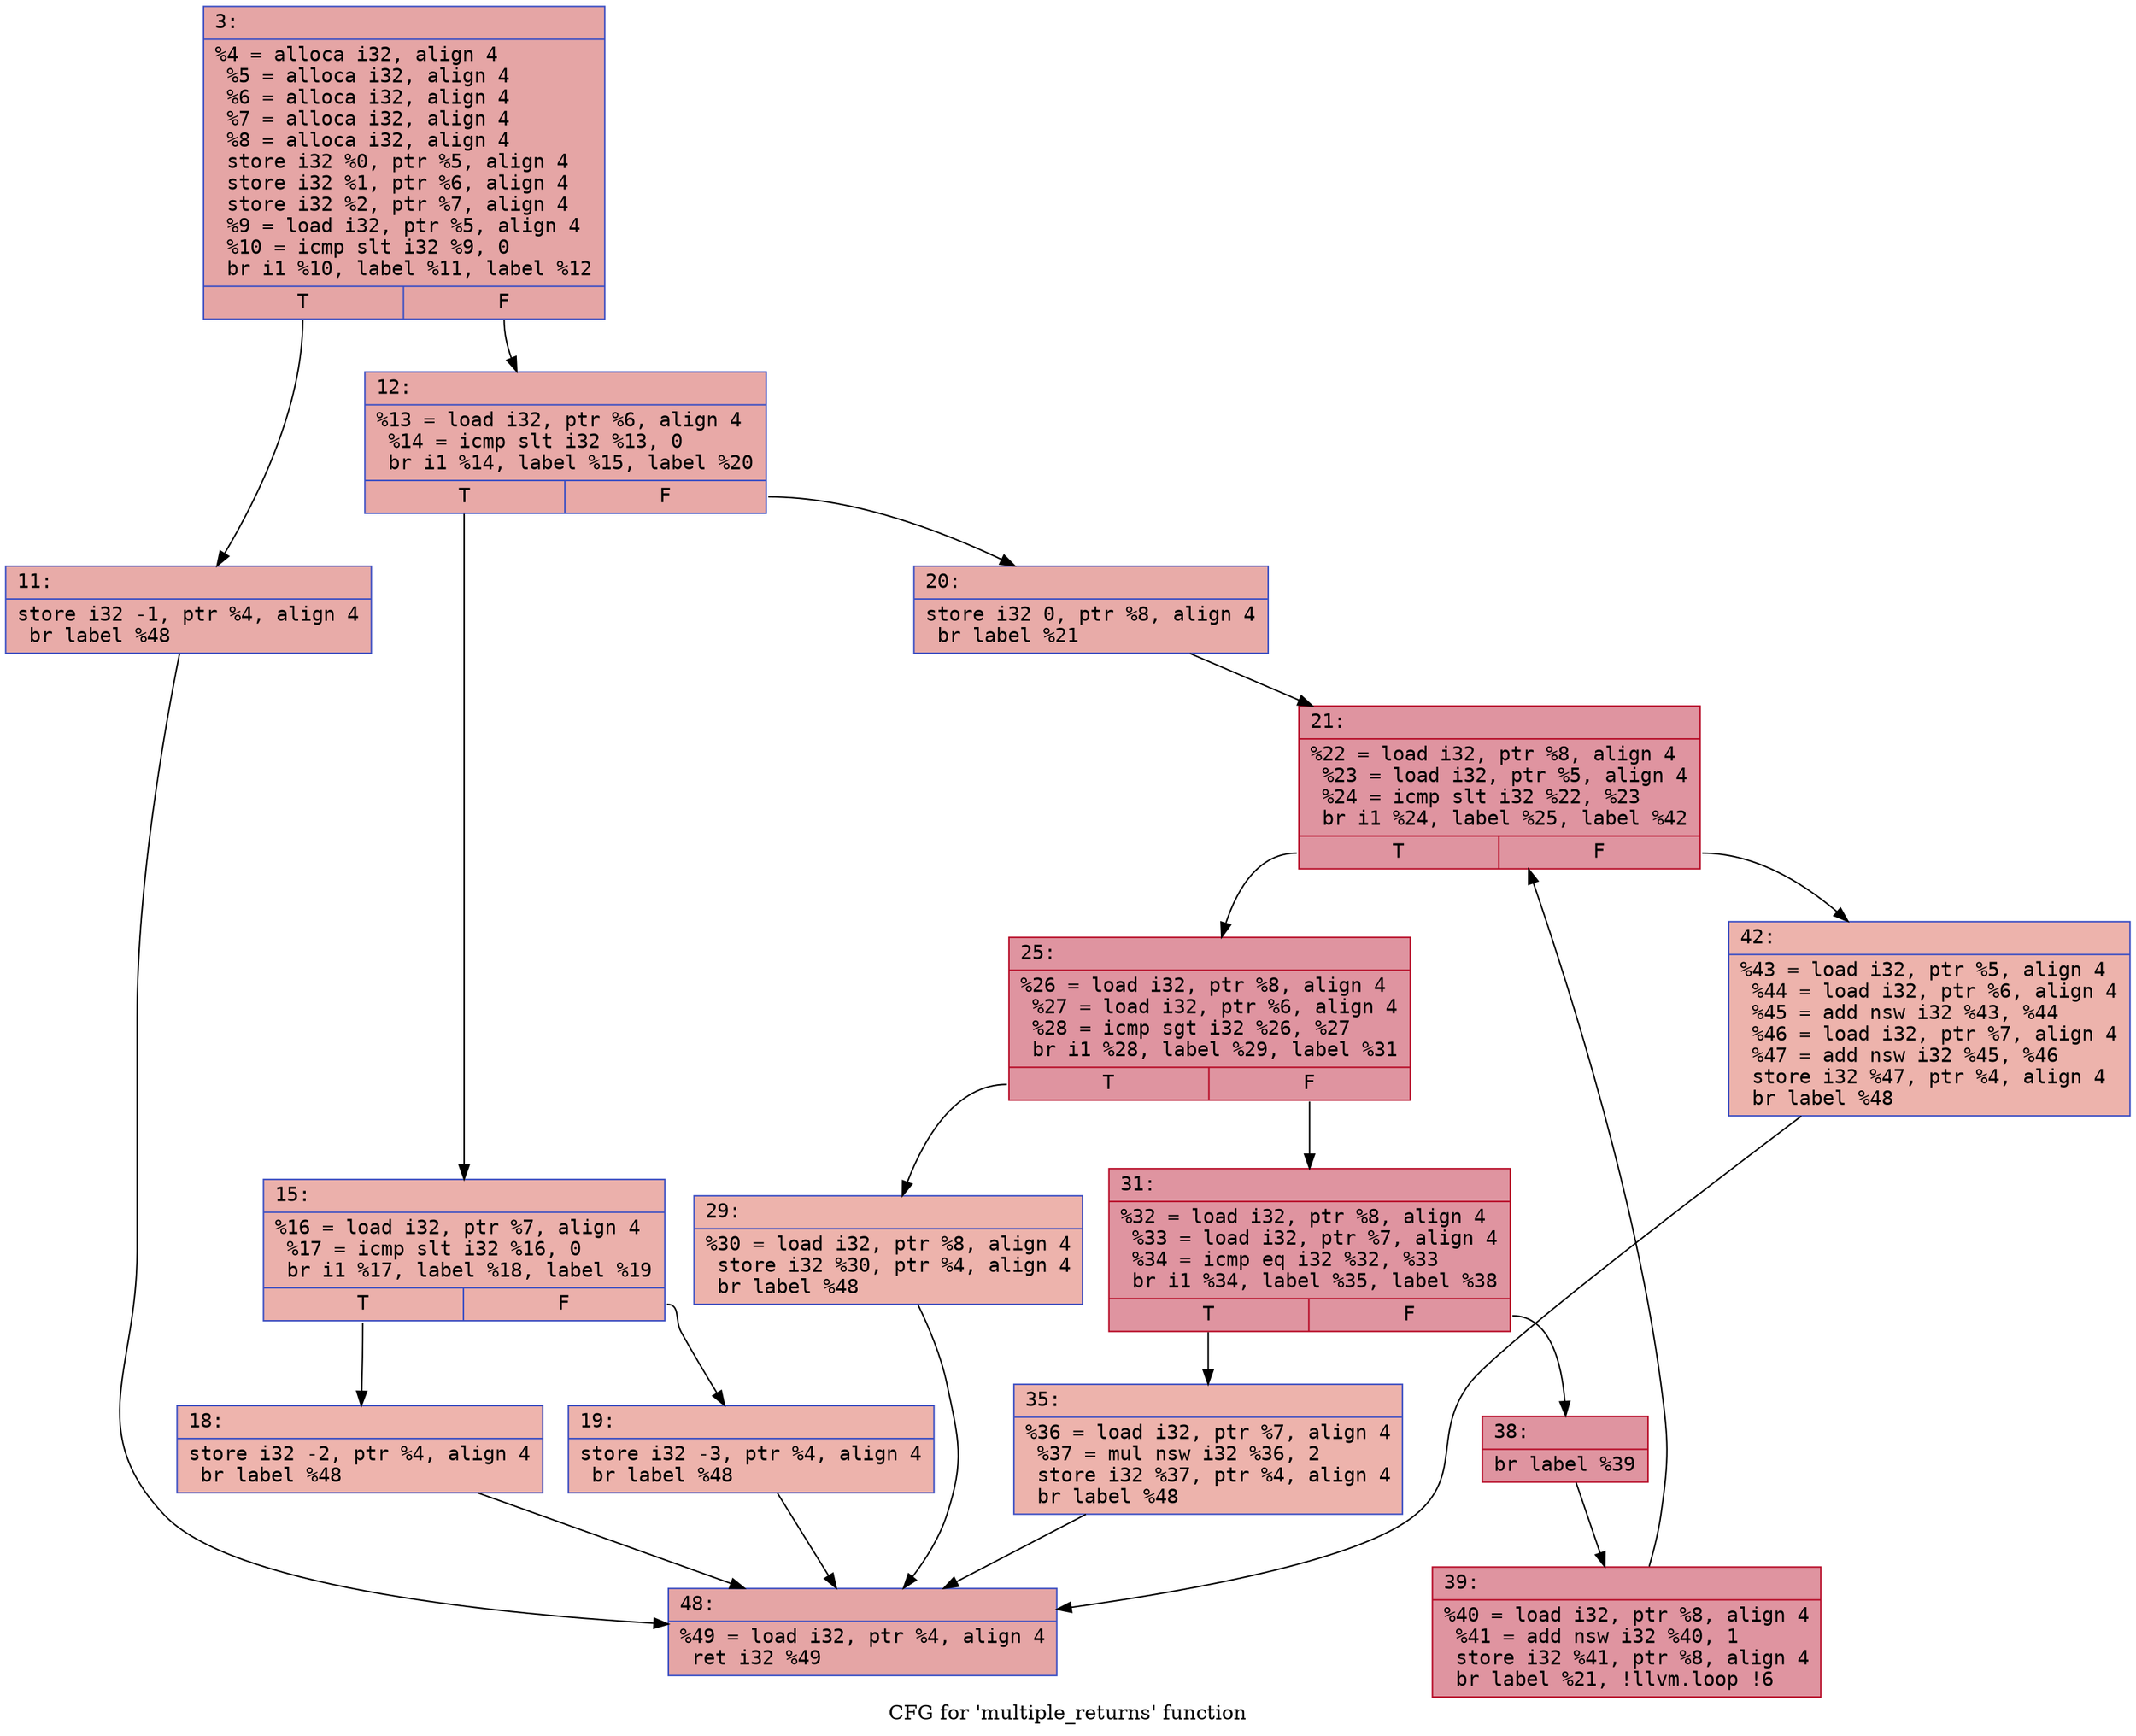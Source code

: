 digraph "CFG for 'multiple_returns' function" {
	label="CFG for 'multiple_returns' function";

	Node0x5c38bdd00b90 [shape=record,color="#3d50c3ff", style=filled, fillcolor="#c5333470" fontname="Courier",label="{3:\l|  %4 = alloca i32, align 4\l  %5 = alloca i32, align 4\l  %6 = alloca i32, align 4\l  %7 = alloca i32, align 4\l  %8 = alloca i32, align 4\l  store i32 %0, ptr %5, align 4\l  store i32 %1, ptr %6, align 4\l  store i32 %2, ptr %7, align 4\l  %9 = load i32, ptr %5, align 4\l  %10 = icmp slt i32 %9, 0\l  br i1 %10, label %11, label %12\l|{<s0>T|<s1>F}}"];
	Node0x5c38bdd00b90:s0 -> Node0x5c38bdd010d0;
	Node0x5c38bdd00b90:s1 -> Node0x5c38bdd012d0;
	Node0x5c38bdd010d0 [shape=record,color="#3d50c3ff", style=filled, fillcolor="#cc403a70" fontname="Courier",label="{11:\l|  store i32 -1, ptr %4, align 4\l  br label %48\l}"];
	Node0x5c38bdd010d0 -> Node0x5c38bdd01480;
	Node0x5c38bdd012d0 [shape=record,color="#3d50c3ff", style=filled, fillcolor="#ca3b3770" fontname="Courier",label="{12:\l|  %13 = load i32, ptr %6, align 4\l  %14 = icmp slt i32 %13, 0\l  br i1 %14, label %15, label %20\l|{<s0>T|<s1>F}}"];
	Node0x5c38bdd012d0:s0 -> Node0x5c38bdd01660;
	Node0x5c38bdd012d0:s1 -> Node0x5c38bdd016c0;
	Node0x5c38bdd01660 [shape=record,color="#3d50c3ff", style=filled, fillcolor="#d24b4070" fontname="Courier",label="{15:\l|  %16 = load i32, ptr %7, align 4\l  %17 = icmp slt i32 %16, 0\l  br i1 %17, label %18, label %19\l|{<s0>T|<s1>F}}"];
	Node0x5c38bdd01660:s0 -> Node0x5c38bdd01920;
	Node0x5c38bdd01660:s1 -> Node0x5c38bdd01980;
	Node0x5c38bdd01920 [shape=record,color="#3d50c3ff", style=filled, fillcolor="#d8564670" fontname="Courier",label="{18:\l|  store i32 -2, ptr %4, align 4\l  br label %48\l}"];
	Node0x5c38bdd01920 -> Node0x5c38bdd01480;
	Node0x5c38bdd01980 [shape=record,color="#3d50c3ff", style=filled, fillcolor="#d6524470" fontname="Courier",label="{19:\l|  store i32 -3, ptr %4, align 4\l  br label %48\l}"];
	Node0x5c38bdd01980 -> Node0x5c38bdd01480;
	Node0x5c38bdd016c0 [shape=record,color="#3d50c3ff", style=filled, fillcolor="#cc403a70" fontname="Courier",label="{20:\l|  store i32 0, ptr %8, align 4\l  br label %21\l}"];
	Node0x5c38bdd016c0 -> Node0x5c38bdd01dc0;
	Node0x5c38bdd01dc0 [shape=record,color="#b70d28ff", style=filled, fillcolor="#b70d2870" fontname="Courier",label="{21:\l|  %22 = load i32, ptr %8, align 4\l  %23 = load i32, ptr %5, align 4\l  %24 = icmp slt i32 %22, %23\l  br i1 %24, label %25, label %42\l|{<s0>T|<s1>F}}"];
	Node0x5c38bdd01dc0:s0 -> Node0x5c38bdd02020;
	Node0x5c38bdd01dc0:s1 -> Node0x5c38bdd02080;
	Node0x5c38bdd02020 [shape=record,color="#b70d28ff", style=filled, fillcolor="#b70d2870" fontname="Courier",label="{25:\l|  %26 = load i32, ptr %8, align 4\l  %27 = load i32, ptr %6, align 4\l  %28 = icmp sgt i32 %26, %27\l  br i1 %28, label %29, label %31\l|{<s0>T|<s1>F}}"];
	Node0x5c38bdd02020:s0 -> Node0x5c38bdd02320;
	Node0x5c38bdd02020:s1 -> Node0x5c38bdd02380;
	Node0x5c38bdd02320 [shape=record,color="#3d50c3ff", style=filled, fillcolor="#d6524470" fontname="Courier",label="{29:\l|  %30 = load i32, ptr %8, align 4\l  store i32 %30, ptr %4, align 4\l  br label %48\l}"];
	Node0x5c38bdd02320 -> Node0x5c38bdd01480;
	Node0x5c38bdd02380 [shape=record,color="#b70d28ff", style=filled, fillcolor="#b70d2870" fontname="Courier",label="{31:\l|  %32 = load i32, ptr %8, align 4\l  %33 = load i32, ptr %7, align 4\l  %34 = icmp eq i32 %32, %33\l  br i1 %34, label %35, label %38\l|{<s0>T|<s1>F}}"];
	Node0x5c38bdd02380:s0 -> Node0x5c38bdd027b0;
	Node0x5c38bdd02380:s1 -> Node0x5c38bdd02810;
	Node0x5c38bdd027b0 [shape=record,color="#3d50c3ff", style=filled, fillcolor="#d6524470" fontname="Courier",label="{35:\l|  %36 = load i32, ptr %7, align 4\l  %37 = mul nsw i32 %36, 2\l  store i32 %37, ptr %4, align 4\l  br label %48\l}"];
	Node0x5c38bdd027b0 -> Node0x5c38bdd01480;
	Node0x5c38bdd02810 [shape=record,color="#b70d28ff", style=filled, fillcolor="#b70d2870" fontname="Courier",label="{38:\l|  br label %39\l}"];
	Node0x5c38bdd02810 -> Node0x5c38bdd02b40;
	Node0x5c38bdd02b40 [shape=record,color="#b70d28ff", style=filled, fillcolor="#b70d2870" fontname="Courier",label="{39:\l|  %40 = load i32, ptr %8, align 4\l  %41 = add nsw i32 %40, 1\l  store i32 %41, ptr %8, align 4\l  br label %21, !llvm.loop !6\l}"];
	Node0x5c38bdd02b40 -> Node0x5c38bdd01dc0;
	Node0x5c38bdd02080 [shape=record,color="#3d50c3ff", style=filled, fillcolor="#d6524470" fontname="Courier",label="{42:\l|  %43 = load i32, ptr %5, align 4\l  %44 = load i32, ptr %6, align 4\l  %45 = add nsw i32 %43, %44\l  %46 = load i32, ptr %7, align 4\l  %47 = add nsw i32 %45, %46\l  store i32 %47, ptr %4, align 4\l  br label %48\l}"];
	Node0x5c38bdd02080 -> Node0x5c38bdd01480;
	Node0x5c38bdd01480 [shape=record,color="#3d50c3ff", style=filled, fillcolor="#c5333470" fontname="Courier",label="{48:\l|  %49 = load i32, ptr %4, align 4\l  ret i32 %49\l}"];
}
